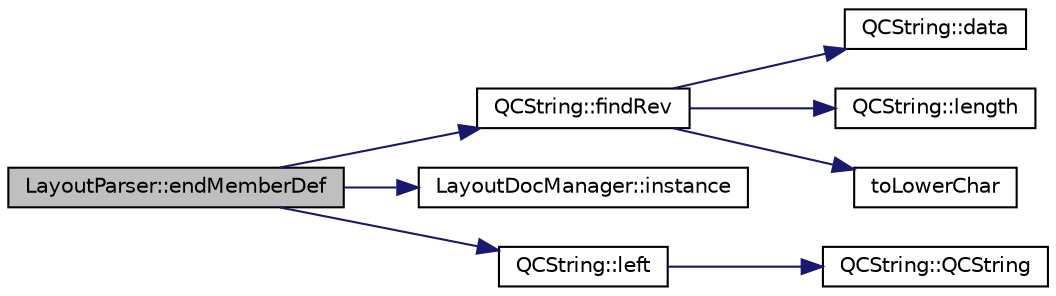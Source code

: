 digraph "LayoutParser::endMemberDef"
{
 // LATEX_PDF_SIZE
  edge [fontname="Helvetica",fontsize="10",labelfontname="Helvetica",labelfontsize="10"];
  node [fontname="Helvetica",fontsize="10",shape=record];
  rankdir="LR";
  Node1 [label="LayoutParser::endMemberDef",height=0.2,width=0.4,color="black", fillcolor="grey75", style="filled", fontcolor="black",tooltip=" "];
  Node1 -> Node2 [color="midnightblue",fontsize="10",style="solid"];
  Node2 [label="QCString::findRev",height=0.2,width=0.4,color="black", fillcolor="white", style="filled",URL="$classQCString.html#ab47a6435c16d61d04fb448f1080b4e26",tooltip=" "];
  Node2 -> Node3 [color="midnightblue",fontsize="10",style="solid"];
  Node3 [label="QCString::data",height=0.2,width=0.4,color="black", fillcolor="white", style="filled",URL="$classQCString.html#ac3aa3ac1a1c36d3305eba22a2eb0d098",tooltip=" "];
  Node2 -> Node4 [color="midnightblue",fontsize="10",style="solid"];
  Node4 [label="QCString::length",height=0.2,width=0.4,color="black", fillcolor="white", style="filled",URL="$classQCString.html#ac52596733e9110b778019946d73fb268",tooltip=" "];
  Node2 -> Node5 [color="midnightblue",fontsize="10",style="solid"];
  Node5 [label="toLowerChar",height=0.2,width=0.4,color="black", fillcolor="white", style="filled",URL="$qcstring_8cpp.html#a4e545641f98651d4fb8299b407721f9b",tooltip=" "];
  Node1 -> Node6 [color="midnightblue",fontsize="10",style="solid"];
  Node6 [label="LayoutDocManager::instance",height=0.2,width=0.4,color="black", fillcolor="white", style="filled",URL="$classLayoutDocManager.html#a87bc2288833b8769bd03e47c58fbba6a",tooltip=" "];
  Node1 -> Node7 [color="midnightblue",fontsize="10",style="solid"];
  Node7 [label="QCString::left",height=0.2,width=0.4,color="black", fillcolor="white", style="filled",URL="$classQCString.html#aecf8b66312c4e97333219cc344c11a4f",tooltip=" "];
  Node7 -> Node8 [color="midnightblue",fontsize="10",style="solid"];
  Node8 [label="QCString::QCString",height=0.2,width=0.4,color="black", fillcolor="white", style="filled",URL="$classQCString.html#ad691e1087cc03e14e00d1147ae0ecab7",tooltip=" "];
}
